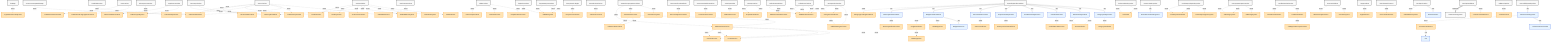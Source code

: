 graph TD
    %% Define node styles
    classDef default fill:#f9f9f9,stroke:#333,stroke-width:2px;
    classDef sheet fill:#ffe4b5,stroke:#ff8c00,stroke-width:2px;
    classDef nav fill:#e6f3ff,stroke:#4169e1,stroke-width:2px;
    iPadApp -.->|sheet| KeyboardShortcutHelpView
    class KeyboardShortcutHelpView sheet;
    HomeInventoryModularApp -.->|sheet| makeItemDetailView
    class makeItemDetailView sheet;
    iPadSidebarView -.->|sheet| makeCSVExportView
    class makeCSVExportView sheet;
    ContentView -.->|sheet| makeNaturalLanguageSearchView
    class makeNaturalLanguageSearchView sheet;
    ContentView -.->|sheet| makeBarcodeSearchView
    class makeBarcodeSearchView sheet;
    LegalConsentView -.->|sheet| FullPrivacyPolicyView
    class FullPrivacyPolicyView sheet;
    LegalConsentView -.->|sheet| FullTermsOfServiceView
    class FullTermsOfServiceView sheet;
    PrivacyConsentView -.->|sheet| FullPrivacyPolicyView
    class FullPrivacyPolicyView sheet;
    ItemDetailView -.->|sheet| makeEditView
    class makeEditView sheet;
    ItemDetailView -.->|sheet| PhotoGalleryView
    class PhotoGalleryView sheet;
    ItemDetailView -.->|sheet| WarrantyDetailView
    class WarrantyDetailView sheet;
    ItemDetailView -.->|sheet| AddEditWarrantyView
    class AddEditWarrantyView sheet;
    ItemDetailView -.->|sheet| ItemDocumentsView
    class ItemDocumentsView sheet;
    ItemDetailView -.->|sheet| CloudSyncView
    class CloudSyncView sheet;
    ItemDetailView -.->|sheet| ItemShareView
    class ItemShareView sheet;
    ItemsListView -.->|sheet| makeAddItemView
    class makeAddItemView sheet;
    ItemsListView -.->|sheet| makeItemDetailView
    class makeItemDetailView sheet;
    ItemsListView -.->|sheet| makeCSVImportView
    class makeCSVImportView sheet;
    ItemsListView -.->|sheet| makeCSVExportView
    class makeCSVExportView sheet;
    ItemsListView -.->|sheet| ItemShareView
    class ItemShareView sheet;
    ItemsListView -.->|sheet| AdvancedFiltersView
    class AdvancedFiltersView sheet;
    ItemsListView -.->|sheet| makeItemDetailView
    class makeItemDetailView sheet;
    AddItemView -.->|sheet| TemplateSelectionView
    class TemplateSelectionView sheet;
    AddItemView -.->|sheet| PhotoPickerView
    class PhotoPickerView sheet;
    AddItemView -.->|sheet| CameraCaptureView
    class CameraCaptureView sheet;
    TagsManagementView -.->|sheet| AddEditTagView
    class AddEditTagView sheet;
    TagsManagementView -.->|sheet| AddEditTagView
    class AddEditTagView sheet;
    TagsManagementView -.->|sheet| AddEditTagView
    class AddEditTagView sheet;
    TagSelectorView -.->|sheet| AddEditTagView
    class AddEditTagView sheet;
    AddSavedSearchView -.->|sheet| IconPickerView
    class IconPickerView sheet;
    AddSavedSearchView -.->|sheet| ColorPickerView
    class ColorPickerView sheet;
    AddSavedSearchView -.->|sheet| IconPickerView
    class IconPickerView sheet;
    AddSavedSearchView -.->|sheet| ColorPickerView
    class ColorPickerView sheet;
    FuzzySearchToggle -.->|sheet| FuzzySearchInfoView
    class FuzzySearchInfoView sheet;
    BarcodeSearchView -.->|sheet| makeScannerView
    class makeScannerView sheet;
    NaturalLanguageSearchView -.->|sheet| SearchHistoryView
    class SearchHistoryView sheet;
    NaturalLanguageSearchView -.->|sheet| SavedSearchesView
    class SavedSearchesView sheet;
    NaturalLanguageSearchView -.->|sheet| AddSavedSearchView
    class AddSavedSearchView sheet;
    SavedSearchesView -.->|sheet| AddSavedSearchView
    class AddSavedSearchView sheet;
    SavedSearchesView -.->|sheet| EditSavedSearchView
    class EditSavedSearchView sheet;
    SavedSearchesView -.->|sheet| EditSavedSearchView
    class EditSavedSearchView sheet;
    StorageUnitDetailView -.->|sheet| AddEditStorageUnitView
    class AddEditStorageUnitView sheet;
    StorageUnitsListView -.->|sheet| AddEditStorageUnitView
    class AddEditStorageUnitView sheet;
    StorageUnitsListView -.->|sheet| StorageUnitDetailView
    class StorageUnitDetailView sheet;
    StorageUnitsListView -.->|sheet| StorageUnitDetailView
    class StorageUnitDetailView sheet;
    DocumentThumbnailGrid -.->|sheet| DocumentQuickLookView
    class DocumentQuickLookView sheet;
    DocumentsDashboardView -.->|sheet| DocumentSearchView
    class DocumentSearchView sheet;
    CSVExportView -.->|sheet| FieldSelectorView
    class FieldSelectorView sheet;
    CSVImportView -.->|sheet| TemplateDetailView
    class TemplateDetailView sheet;
    CSVImportView -.->|sheet| TemplateDetailView
    class TemplateDetailView sheet;
    CollectionsListView -.->|sheet| AddEditCollectionView
    class AddEditCollectionView sheet;
    CollectionsListView -.->|sheet| AddEditCollectionView
    class AddEditCollectionView sheet;
    CollectionsListView -.->|sheet| AddEditCollectionView
    class AddEditCollectionView sheet;
    CollectionsListView -.->|sheet| AddEditCollectionView
    class AddEditCollectionView sheet;
    CollectionDetailView -.->|sheet| AddItemsToCollectionView
    class AddItemsToCollectionView sheet;
    CollectionDetailView -.->|sheet| AddEditCollectionView
    class AddEditCollectionView sheet;
    DepreciationReportView -.->|sheet| ItemDepreciationDetailView
    class ItemDepreciationDetailView sheet;
    CategoryAnalyticsView -.->|sheet| CategoryDetailView
    class CategoryDetailView sheet;
    PurchasePatternsView -.->|sheet| PatternDetailView
    class PatternDetailView sheet;
    RetailerAnalyticsView -.->|sheet| StoreDetailView
    class StoreDetailView sheet;
    RetailerAnalyticsView -.->|sheet| StoreDetailView
    class StoreDetailView sheet;
    PortfolioValueView -.->|sheet| PortfolioBreakdownView
    class PortfolioBreakdownView sheet;
    SpendingDashboardView -->|nav| CategoryAnalyticsView
    class CategoryAnalyticsView nav;
    SpendingDashboardView -->|nav| RetailerAnalyticsView
    class RetailerAnalyticsView nav;
    SpendingDashboardView -->|nav| PortfolioValueView
    class PortfolioValueView nav;
    SpendingDashboardView -->|nav| TimeBasedAnalyticsView
    class TimeBasedAnalyticsView nav;
    SpendingDashboardView -->|nav| DepreciationReportView
    class DepreciationReportView nav;
    SpendingDashboardView -->|nav| PurchasePatternsView
    class PurchasePatternsView nav;
    SpendingDashboardView -->|nav| BudgetDashboardView
    class BudgetDashboardView nav;
    SpendingDashboardView -->|nav| WarrantyDashboardView
    class WarrantyDashboardView nav;
    SpendingDashboardView -.->|sheet| CategorySpendingDetailView
    class CategorySpendingDetailView sheet;
    WarrantyDashboardView -.->|sheet| WarrantyNotificationsView
    class WarrantyNotificationsView sheet;
    WarrantyListView -.->|sheet| WarrantyDetailView
    class WarrantyDetailView sheet;
    WarrantyListView -.->|sheet| WarrantyDetailView
    class WarrantyDetailView sheet;
    BudgetDetailView -.->|sheet| EditBudgetView
    class EditBudgetView sheet;
    BudgetDashboardView -->|nav| BudgetAlertsView
    class BudgetAlertsView nav;
    BudgetDashboardView -.->|sheet| AddBudgetView
    class AddBudgetView sheet;
    BudgetDashboardView -.->|sheet| BudgetDetailView
    class BudgetDetailView sheet;
    ConflictDetailView -.->|sheet| FieldByFieldComparisonView
    class FieldByFieldComparisonView sheet;
    ConflictResolutionView -.->|sheet| ConflictDetailView
    class ConflictDetailView sheet;
    ConflictResolutionView -.->|sheet| BatchResolutionView
    class BatchResolutionView sheet;
    EnhancedSettingsView -.->|sheet| sheetView
    class sheetView sheet;
    EnhancedSettingsView -.->|sheet| sheetView
    class sheetView sheet;
    ScannerSettingsView -->|nav| BarcodeFormatSettingsView
    class BarcodeFormatSettingsView nav;
    AccessibilitySettingsView -->|nav| VoiceOverSettingsView
    class VoiceOverSettingsView nav;
    CrashReportingSettingsView -.->|sheet| CrashReportingPrivacyView
    class CrashReportingPrivacyView sheet;
    CrashReportingSettingsView -.->|sheet| CrashReportDetailView
    class CrashReportDetailView sheet;
    CrashReportingSettingsView -.->|sheet| CrashReportDetailView
    class CrashReportDetailView sheet;
    CategoryManagementView -.->|sheet| AddCategoryView
    class AddCategoryView sheet;
    CategoryManagementView -.->|sheet| EditCategoryView
    class EditCategoryView sheet;
    CategoryManagementView -.->|sheet| EditCategoryView
    class EditCategoryView sheet;
    VoiceOverSettingsView -->|nav| VoiceOverGesturesView
    class VoiceOverGesturesView nav;
    VoiceOverSettingsView -.->|sheet| VoiceOverGuideView
    class VoiceOverGuideView sheet;
    BatchScannerView -.->|sheet| makeAddItemView
    class makeAddItemView sheet;
    ScannerTabView -.->|sheet| ScanHistoryView
    class ScanHistoryView sheet;
    ScannerTabView -.->|sheet| OfflineScanQueueView
    class OfflineScanQueueView sheet;
    TagInputView -.->|sheet| TagPickerView
    class TagPickerView sheet;
    VoiceOverGuideView -->|nav| Text
    class Text nav;
    PDFViewerEnhanced -.->|sheet| PDFThumbnailsView
    class PDFThumbnailsView sheet;
    ReceiptsListView -->|nav| destinationView
    class destinationView nav;
    ReceiptsListView -.->|sheet| makeAddReceiptView
    class makeAddReceiptView sheet;
    ReceiptDetailView -.->|sheet| FeatureUnavailableView
    class FeatureUnavailableView sheet;
    ReceiptDetailView ==>|fullscreen| FullScreenImageView
    AddReceiptView -.->|sheet| ItemPickerView
    class ItemPickerView sheet;